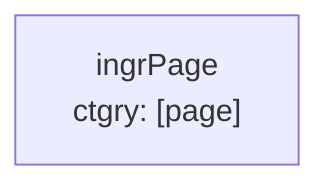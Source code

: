 graph TD

    ingrPage["ingrPage<br/>ctgry: [page]"]

    %% Click handlers for Studio integration
    click ingrPage href "javascript:window.selectEventTypeTab(58)"